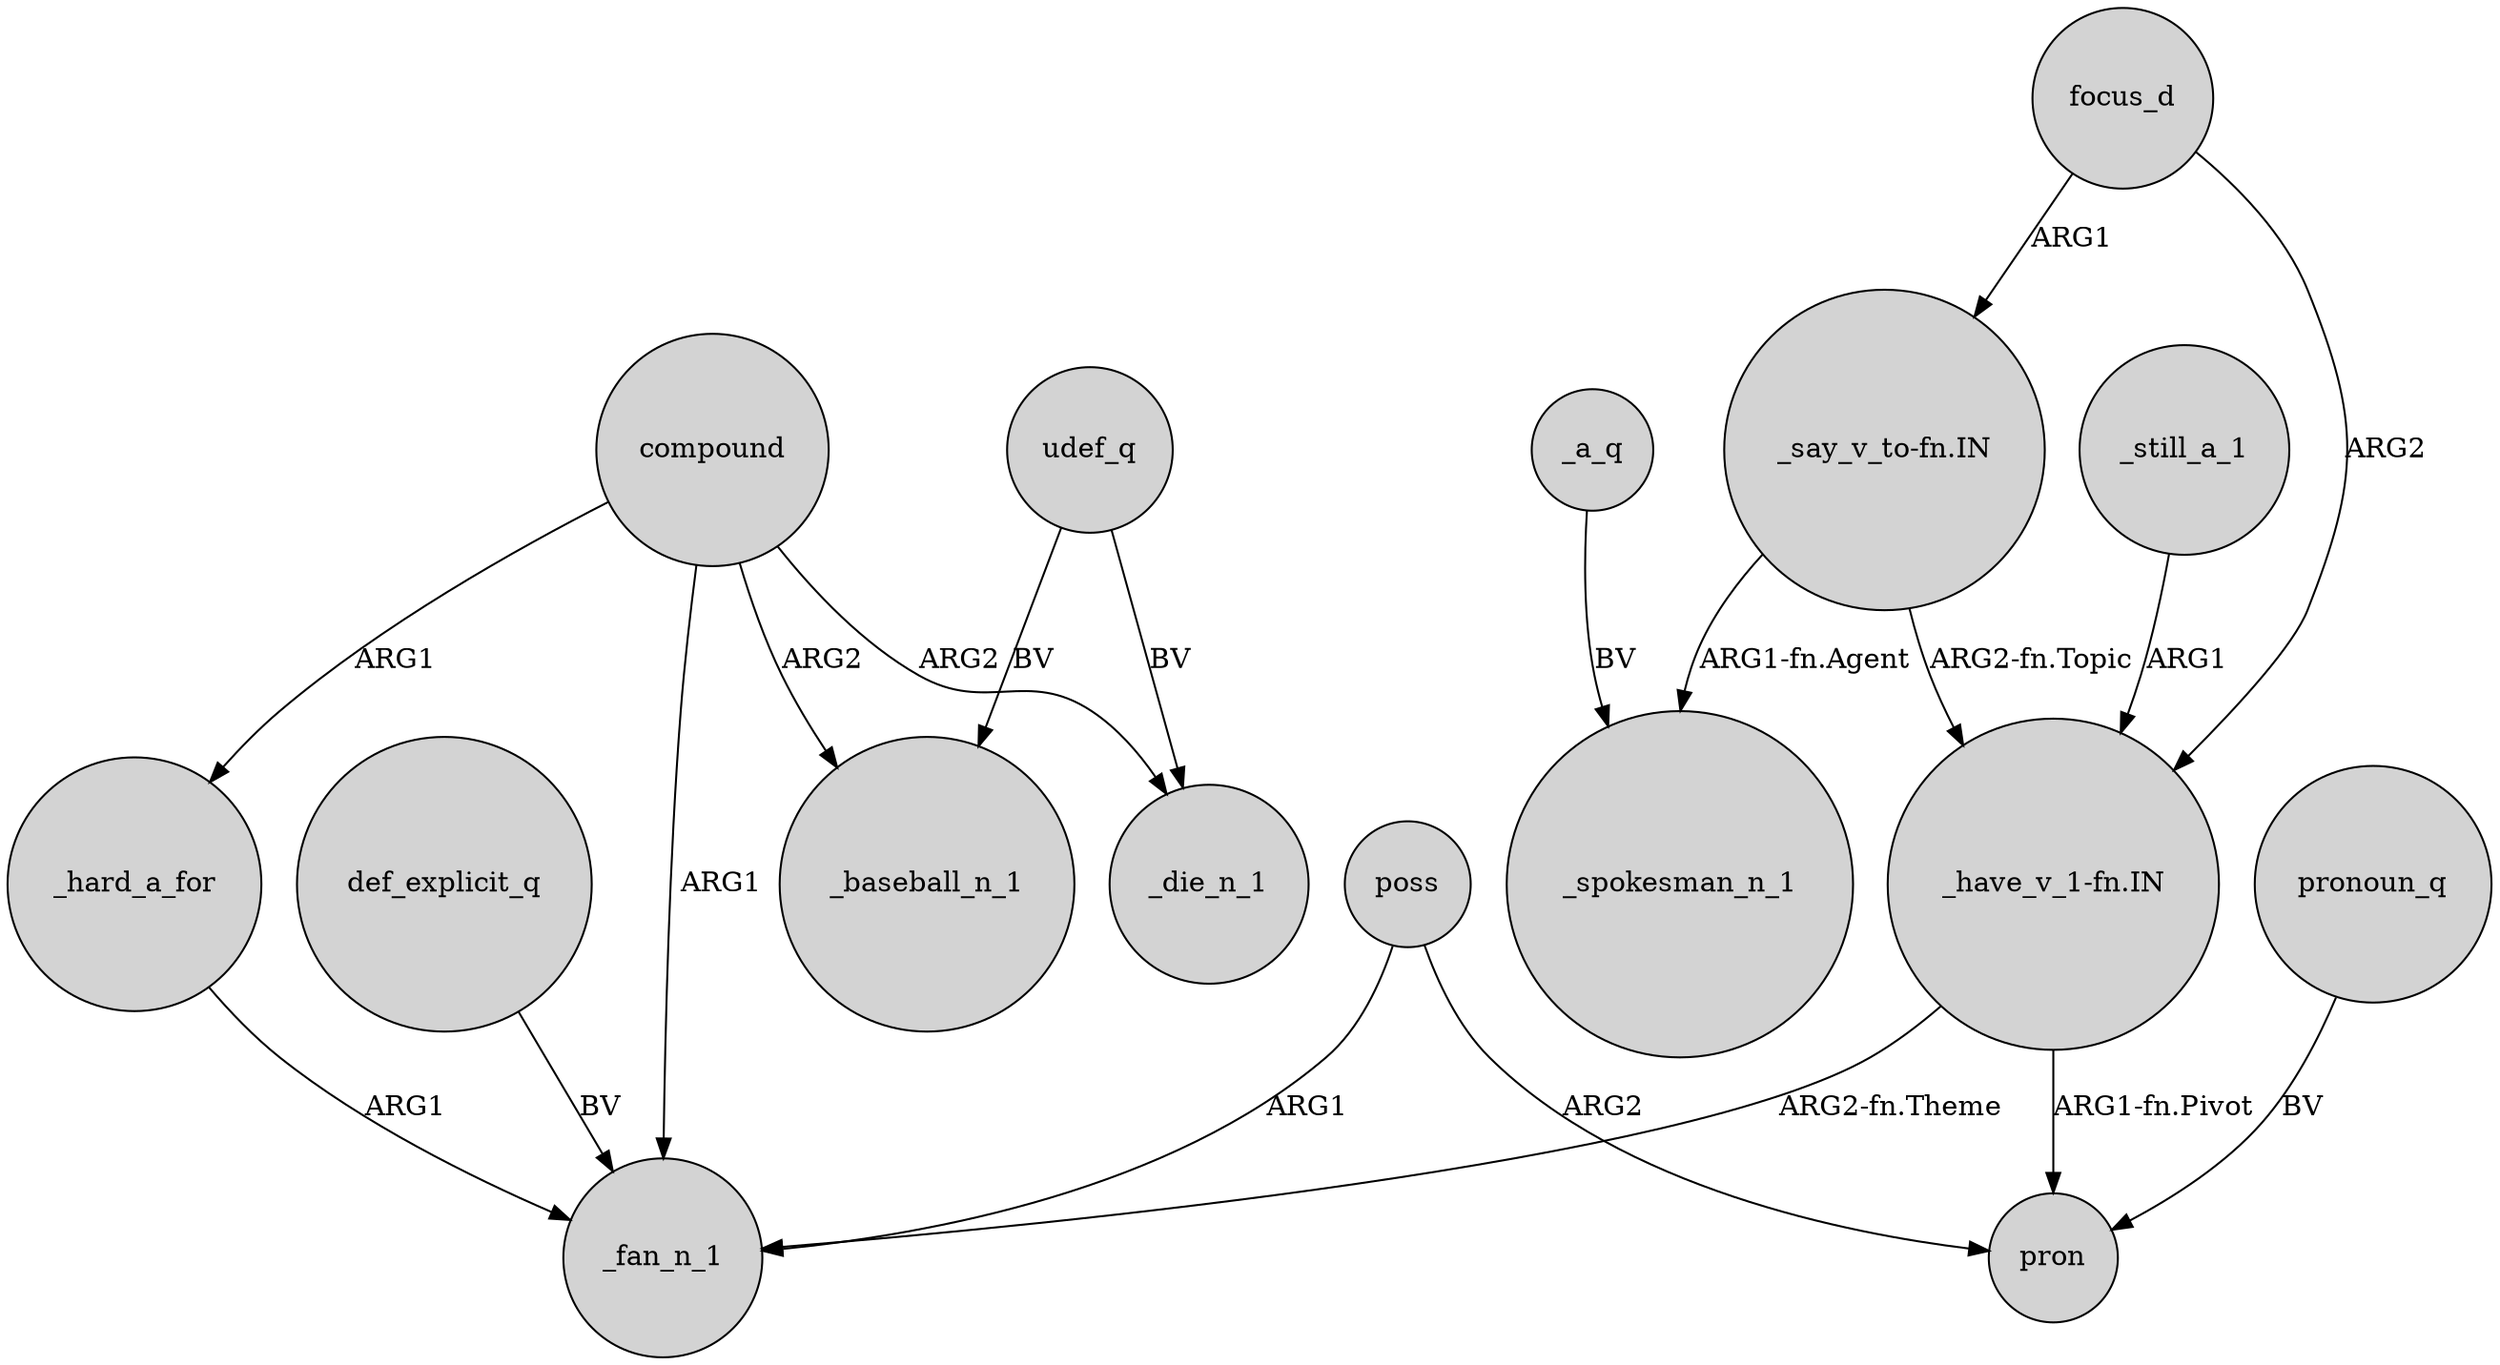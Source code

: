 digraph {
	node [shape=circle style=filled]
	poss -> _fan_n_1 [label=ARG1]
	poss -> pron [label=ARG2]
	_hard_a_for -> _fan_n_1 [label=ARG1]
	udef_q -> _die_n_1 [label=BV]
	focus_d -> "_have_v_1-fn.IN" [label=ARG2]
	udef_q -> _baseball_n_1 [label=BV]
	"_have_v_1-fn.IN" -> _fan_n_1 [label="ARG2-fn.Theme"]
	"_have_v_1-fn.IN" -> pron [label="ARG1-fn.Pivot"]
	_still_a_1 -> "_have_v_1-fn.IN" [label=ARG1]
	"_say_v_to-fn.IN" -> _spokesman_n_1 [label="ARG1-fn.Agent"]
	pronoun_q -> pron [label=BV]
	compound -> _baseball_n_1 [label=ARG2]
	def_explicit_q -> _fan_n_1 [label=BV]
	"_say_v_to-fn.IN" -> "_have_v_1-fn.IN" [label="ARG2-fn.Topic"]
	compound -> _die_n_1 [label=ARG2]
	compound -> _fan_n_1 [label=ARG1]
	_a_q -> _spokesman_n_1 [label=BV]
	compound -> _hard_a_for [label=ARG1]
	focus_d -> "_say_v_to-fn.IN" [label=ARG1]
}
